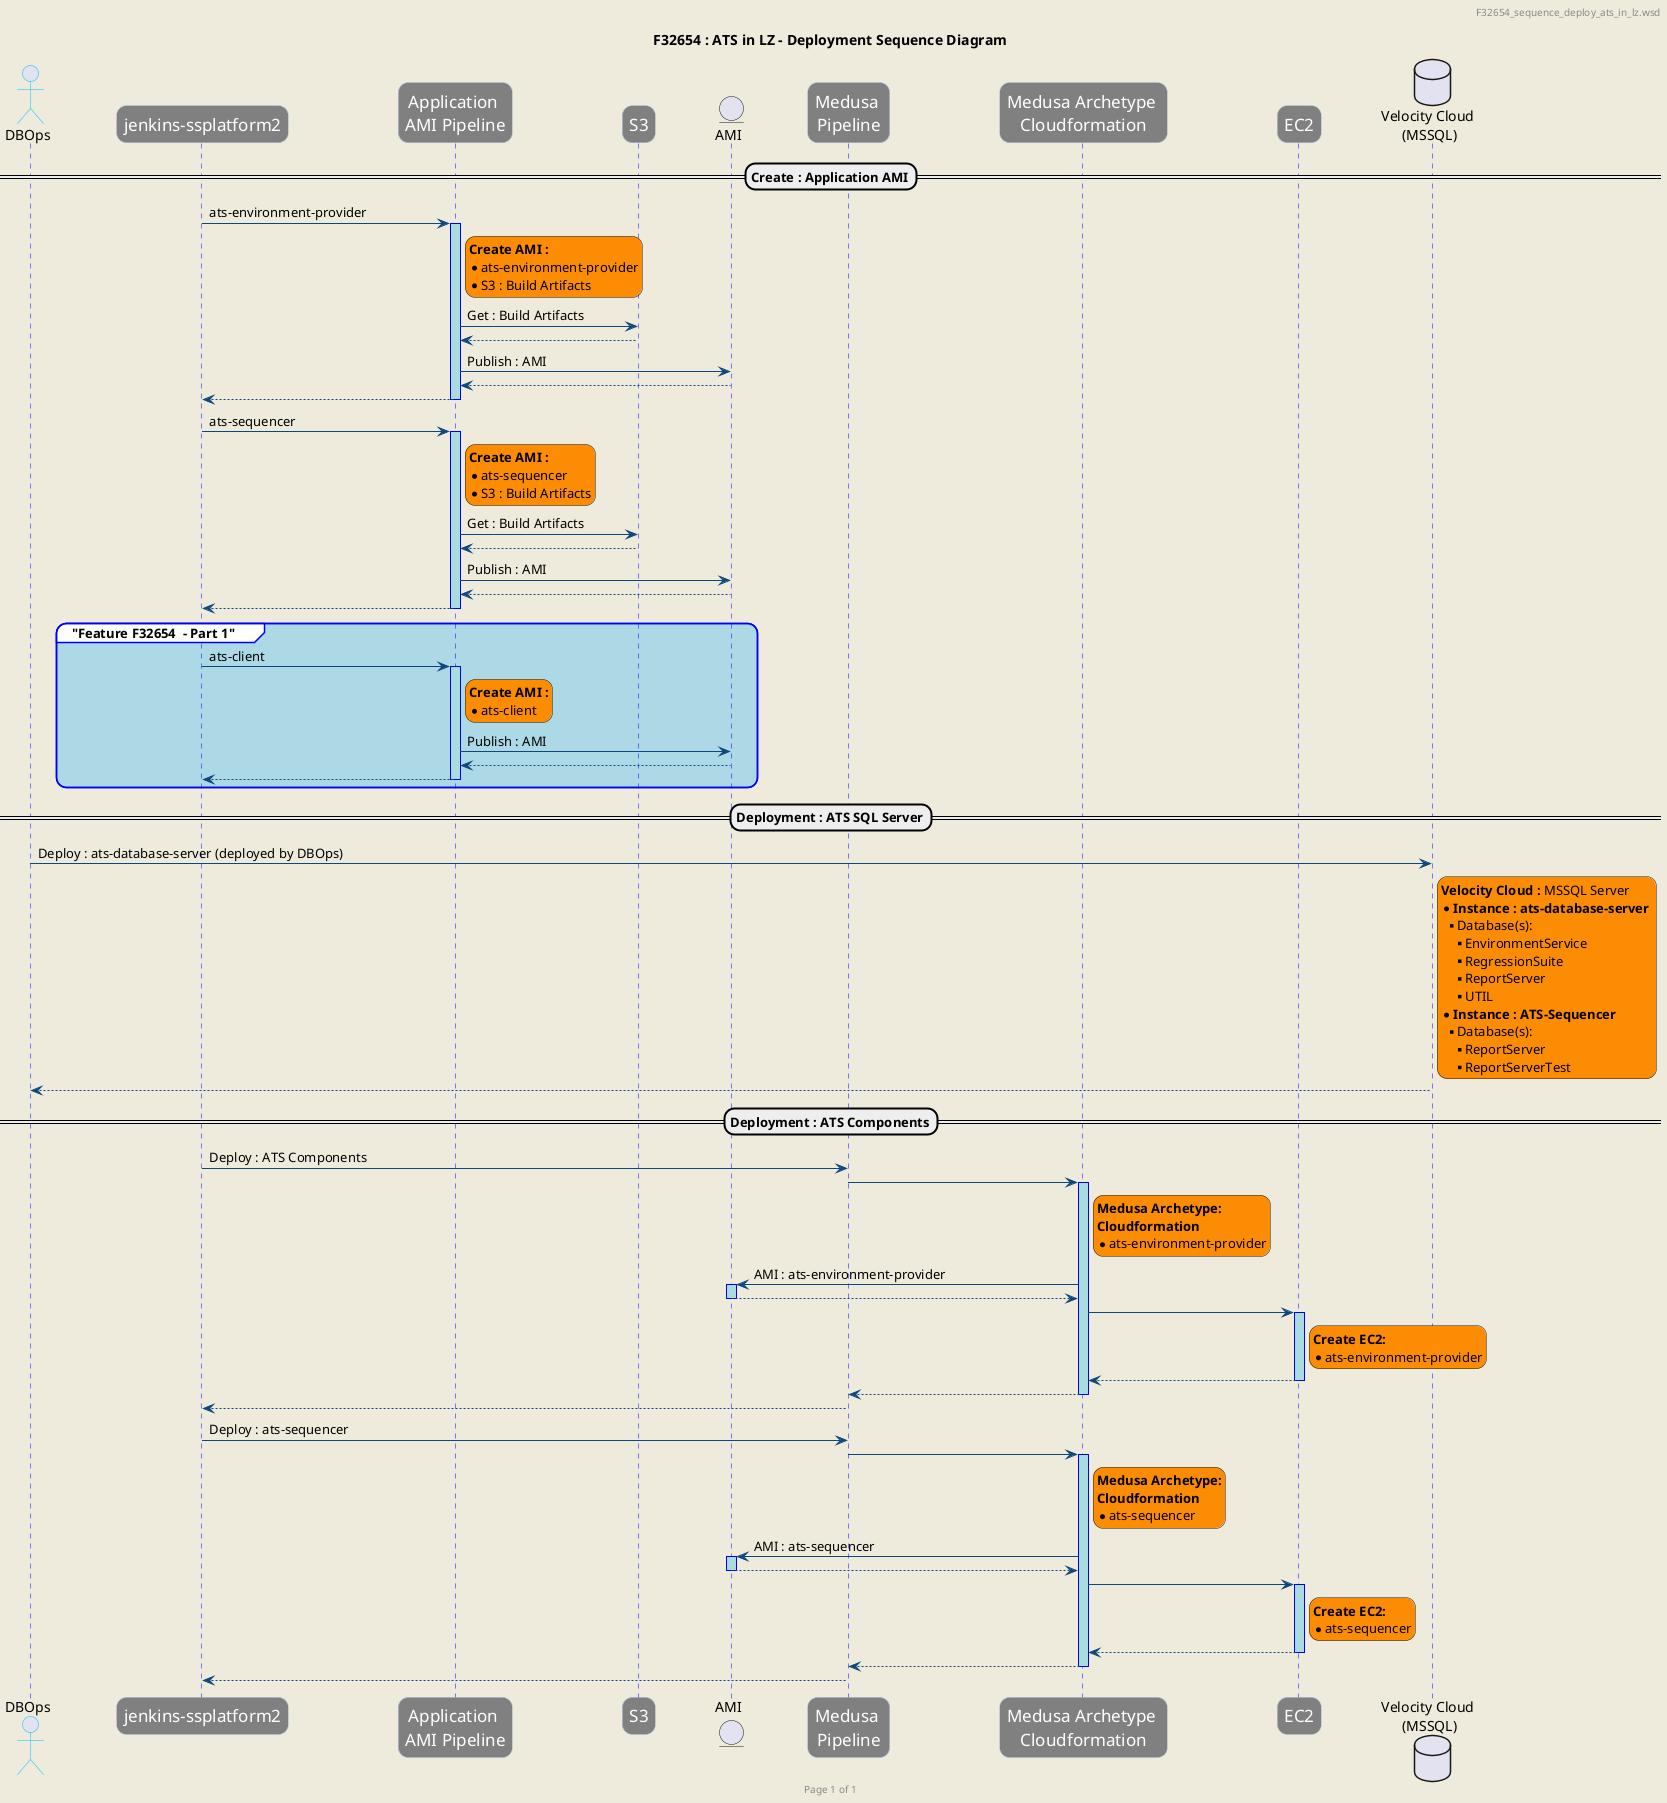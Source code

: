 @startuml

'hide footbox
skinparam ParticipantPadding 50
skinparam BoxPadding 20

skinparam roundcorner 20
skinparam backgroundColor #EEEBDC

skinparam sequence {
	ArrowColor #0e477d
	ActorBorderColor DeepSkyBlue
	LifeLineBorderColor blue
	LifeLineBackgroundColor #A9DCDF

    GroupBackgroundColor White
    GroupBodyBackgroundColor LightBlue
    GroupBorderColor Blue

	ParticipantBorderColor LightSteelBlue
	ParticipantBackgroundColor Gray
	ParticipantFontSize 17
	ParticipantFontColor White
}

    header F32654_sequence_deploy_ats_in_lz.wsd
    footer Page %page% of %lastpage%

    title F32654 : ATS in LZ - Deployment Sequence Diagram

    actor "DBOps" as dbops
    participant "jenkins-ssplatform2" as jenkinss
    participant "Application \nAMI Pipeline" as appami
    participant "S3" as s3
    entity "AMI" as ami
    participant "Medusa \nPipeline" as medusa
    participant "Medusa Archetype \nCloudformation" as cloudform
    participant "EC2" as ec2
    database "Velocity Cloud \n(MSSQL)" as velocity


== Create : Application AMI==

    jenkinss -> appami++ : ats-environment-provider
        rnote right of appami #fc8c03
            <b>Create AMI :</b>
            * ats-environment-provider
            * S3 : Build Artifacts
        end note
        appami -> s3 : Get : Build Artifacts
        appami <-- s3
        appami -> ami : Publish : AMI
        appami <-- ami
    jenkinss <-- appami--

    jenkinss -> appami++ : ats-sequencer
        rnote right of appami #fc8c03
            <b>Create AMI :</b>
            * ats-sequencer
            * S3 : Build Artifacts
        end note
        appami -> s3 : Get : Build Artifacts
        appami <-- s3
        appami -> ami : Publish : AMI
        appami <-- ami
    jenkinss <-- appami--

    group  "Feature F32654  - Part 1"
    jenkinss -> appami++ : ats-client
        rnote right of appami #fc8c03
            <b>Create AMI :</b>
            * ats-client
        end note
        appami -> ami : Publish : AMI
        appami <-- ami
    jenkinss <-- appami--
    end

== Deployment : ATS SQL Server==

    dbops -> velocity : Deploy : ats-database-server (deployed by DBOps)
        rnote right of velocity #fc8c03
            <b>Velocity Cloud :</b> MSSQL Server
            * <b>Instance : ats-database-server </b>
            ** Database(s):
            *** EnvironmentService
            *** RegressionSuite
            *** ReportServer
            *** UTIL
            * <b>Instance : ATS-Sequencer </b>
            ** Database(s):
            *** ReportServer
            *** ReportServerTest
        end note
    dbops <-- velocity

== Deployment : ATS Components==

    jenkinss -> medusa : Deploy : ATS Components
    medusa -> cloudform++
        rnote right of cloudform #fc8c03
            <b>Medusa Archetype:</b>
            <b>Cloudformation</b>
            * ats-environment-provider
        end note
        cloudform -> ami++ : AMI : ats-environment-provider
        cloudform <-- ami--
        cloudform -> ec2++
            rnote right of ec2 #fc8c03
                <b>Create EC2:</b>
                * ats-environment-provider
            end note
        cloudform <-- ec2--
    medusa <-- cloudform--
    jenkinss <-- medusa

    jenkinss -> medusa : Deploy : ats-sequencer
    medusa -> cloudform++
        rnote right of cloudform #fc8c03
            <b>Medusa Archetype:</b>
            <b>Cloudformation</b>
            * ats-sequencer
        end note
        cloudform -> ami++ : AMI : ats-sequencer
        cloudform <-- ami--
        cloudform -> ec2++
            rnote right of ec2 #fc8c03
                <b>Create EC2:</b>
                * ats-sequencer
            end note
        cloudform <-- ec2--
    medusa <-- cloudform--
    jenkinss <-- medusa

@enduml
